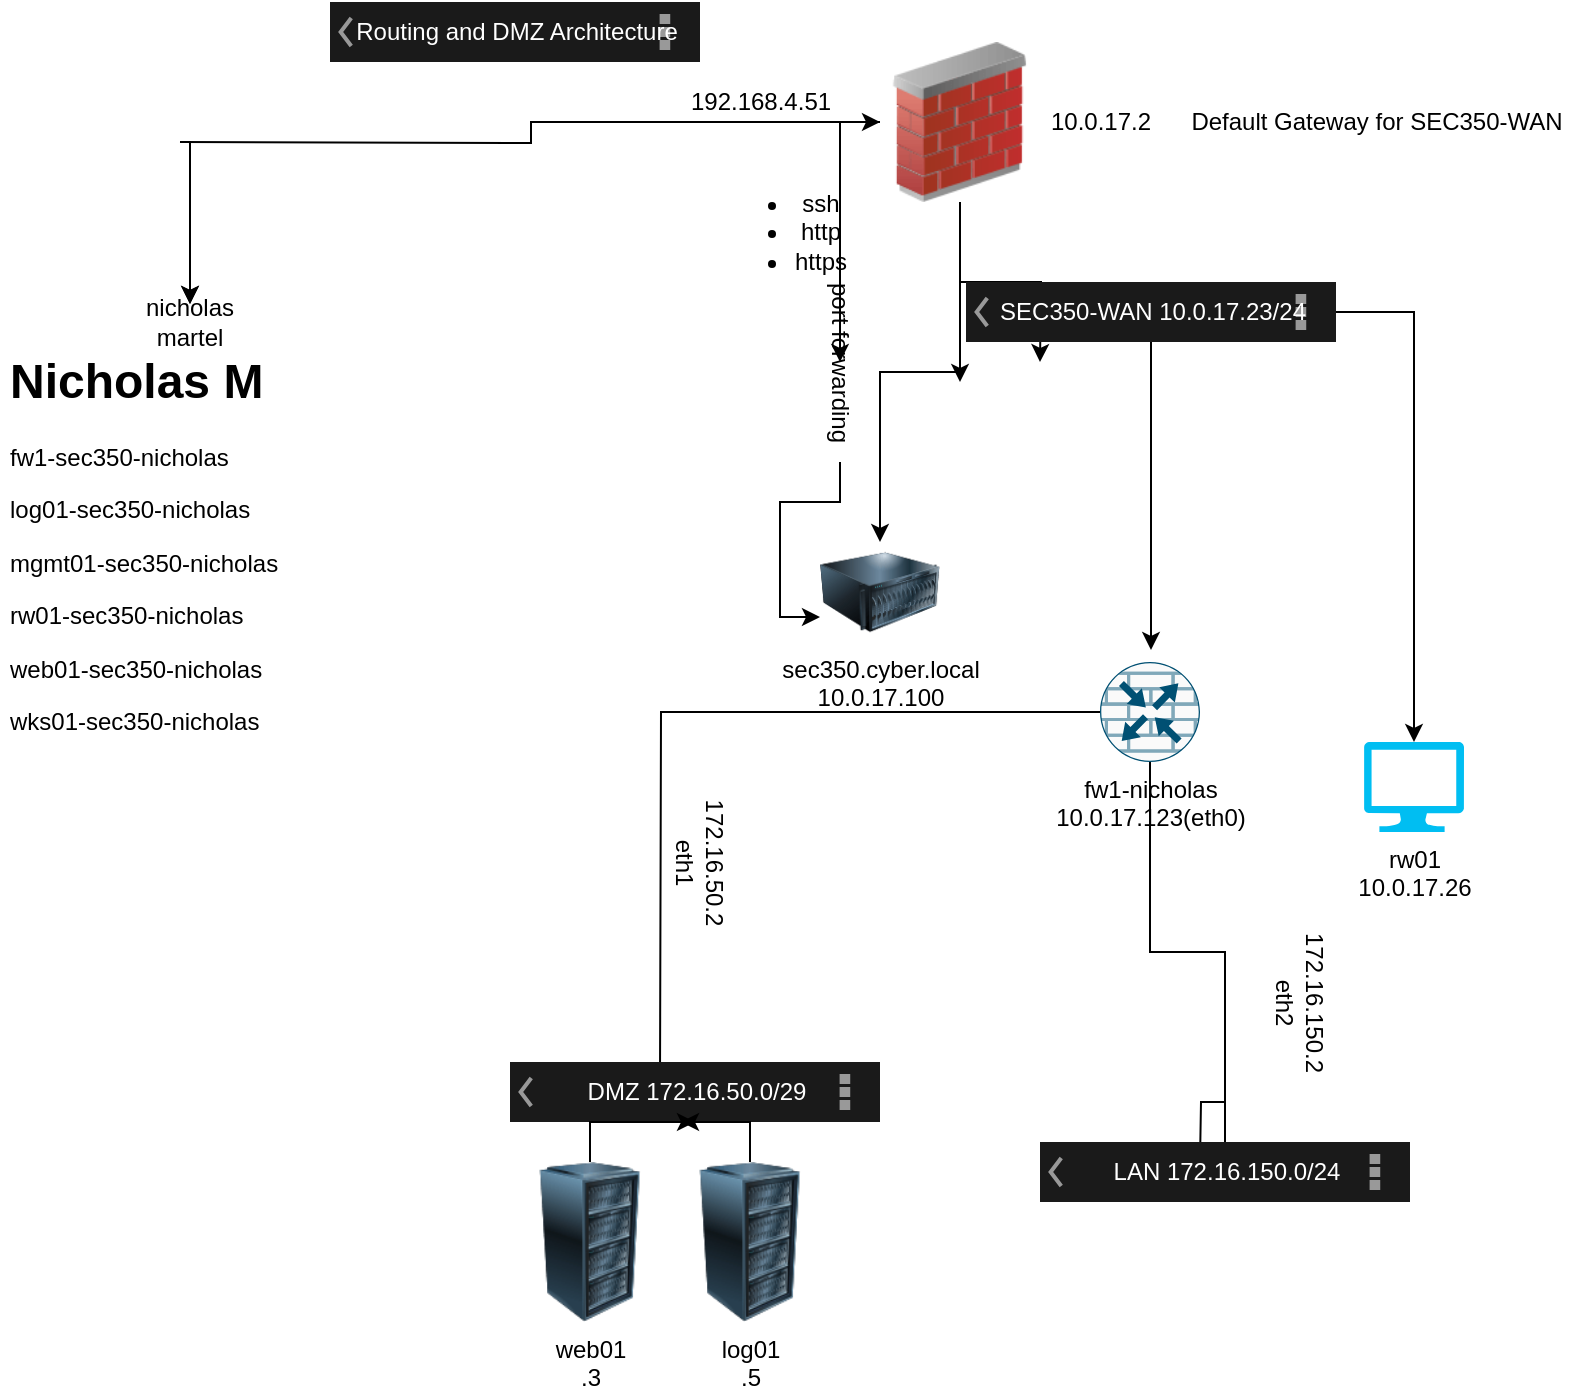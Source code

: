 <mxfile version="15.2.9" type="github">
  <diagram name="Page-1" id="c37626ed-c26b-45fb-9056-f9ebc6bb27b6">
    <mxGraphModel dx="626" dy="388" grid="1" gridSize="10" guides="1" tooltips="1" connect="1" arrows="1" fold="1" page="1" pageScale="1" pageWidth="1100" pageHeight="850" background="none" math="0" shadow="0">
      <root>
        <mxCell id="0" />
        <mxCell id="1" parent="0" />
        <mxCell id="wDkKKj_WRBdSIjTPdhcl-5" value="" style="edgeStyle=orthogonalEdgeStyle;rounded=0;orthogonalLoop=1;jettySize=auto;html=1;" edge="1" parent="1">
          <mxGeometry relative="1" as="geometry">
            <mxPoint x="105" y="80" as="sourcePoint" />
            <mxPoint x="105" y="161" as="targetPoint" />
          </mxGeometry>
        </mxCell>
        <mxCell id="wDkKKj_WRBdSIjTPdhcl-6" value="" style="edgeStyle=orthogonalEdgeStyle;rounded=0;orthogonalLoop=1;jettySize=auto;html=1;" edge="1" parent="1">
          <mxGeometry relative="1" as="geometry">
            <mxPoint x="105" y="80" as="sourcePoint" />
            <mxPoint x="105" y="161" as="targetPoint" />
          </mxGeometry>
        </mxCell>
        <mxCell id="wDkKKj_WRBdSIjTPdhcl-15" style="edgeStyle=orthogonalEdgeStyle;rounded=0;orthogonalLoop=1;jettySize=auto;html=1;" edge="1" parent="1" target="wDkKKj_WRBdSIjTPdhcl-16">
          <mxGeometry relative="1" as="geometry">
            <mxPoint x="470" y="90" as="targetPoint" />
            <mxPoint x="100" y="80" as="sourcePoint" />
          </mxGeometry>
        </mxCell>
        <mxCell id="wDkKKj_WRBdSIjTPdhcl-10" value="nicholas martel" style="text;html=1;strokeColor=none;fillColor=none;align=center;verticalAlign=middle;whiteSpace=wrap;rounded=0;" vertex="1" parent="1">
          <mxGeometry x="85" y="160" width="40" height="20" as="geometry" />
        </mxCell>
        <mxCell id="wDkKKj_WRBdSIjTPdhcl-14" value="&lt;h1&gt;Nicholas M&lt;/h1&gt;&lt;p&gt;fw1-sec350-nicholas&lt;/p&gt;&lt;p&gt;log01-sec350-nicholas&lt;/p&gt;&lt;p&gt;mgmt01-sec350-nicholas&lt;/p&gt;&lt;p&gt;rw01-sec350-nicholas&lt;/p&gt;&lt;p&gt;web01-sec350-nicholas&lt;/p&gt;&lt;p&gt;wks01-sec350-nicholas&lt;/p&gt;" style="text;html=1;strokeColor=none;fillColor=none;spacing=5;spacingTop=-20;whiteSpace=wrap;overflow=hidden;rounded=0;" vertex="1" parent="1">
          <mxGeometry x="10" y="180" width="190" height="220" as="geometry" />
        </mxCell>
        <mxCell id="wDkKKj_WRBdSIjTPdhcl-20" style="edgeStyle=orthogonalEdgeStyle;rounded=0;orthogonalLoop=1;jettySize=auto;html=1;" edge="1" parent="1" source="wDkKKj_WRBdSIjTPdhcl-16">
          <mxGeometry relative="1" as="geometry">
            <mxPoint x="530" y="190" as="targetPoint" />
          </mxGeometry>
        </mxCell>
        <mxCell id="wDkKKj_WRBdSIjTPdhcl-27" style="edgeStyle=orthogonalEdgeStyle;rounded=0;orthogonalLoop=1;jettySize=auto;html=1;" edge="1" parent="1" source="wDkKKj_WRBdSIjTPdhcl-16" target="wDkKKj_WRBdSIjTPdhcl-22">
          <mxGeometry relative="1" as="geometry" />
        </mxCell>
        <mxCell id="wDkKKj_WRBdSIjTPdhcl-28" style="edgeStyle=orthogonalEdgeStyle;rounded=0;orthogonalLoop=1;jettySize=auto;html=1;" edge="1" parent="1" source="wDkKKj_WRBdSIjTPdhcl-16">
          <mxGeometry relative="1" as="geometry">
            <mxPoint x="490" y="200" as="targetPoint" />
          </mxGeometry>
        </mxCell>
        <mxCell id="wDkKKj_WRBdSIjTPdhcl-29" style="edgeStyle=orthogonalEdgeStyle;rounded=0;orthogonalLoop=1;jettySize=auto;html=1;entryX=0.5;entryY=0.5;entryDx=0;entryDy=0;entryPerimeter=0;" edge="1" parent="1" source="wDkKKj_WRBdSIjTPdhcl-16" target="wDkKKj_WRBdSIjTPdhcl-21">
          <mxGeometry relative="1" as="geometry" />
        </mxCell>
        <mxCell id="wDkKKj_WRBdSIjTPdhcl-16" value="" style="image;html=1;image=img/lib/clip_art/networking/Firewall_02_128x128.png" vertex="1" parent="1">
          <mxGeometry x="450" y="30" width="80" height="80" as="geometry" />
        </mxCell>
        <mxCell id="wDkKKj_WRBdSIjTPdhcl-17" value="192.168.4.51" style="text;html=1;align=center;verticalAlign=middle;resizable=0;points=[];autosize=1;strokeColor=none;fillColor=none;" vertex="1" parent="1">
          <mxGeometry x="345" y="50" width="90" height="20" as="geometry" />
        </mxCell>
        <mxCell id="wDkKKj_WRBdSIjTPdhcl-18" value="&lt;ul&gt;&lt;li&gt;ssh&lt;/li&gt;&lt;li&gt;http&lt;/li&gt;&lt;li&gt;https&lt;/li&gt;&lt;/ul&gt;" style="text;html=1;align=center;verticalAlign=middle;resizable=0;points=[];autosize=1;strokeColor=none;fillColor=none;" vertex="1" parent="1">
          <mxGeometry x="360" y="90" width="80" height="70" as="geometry" />
        </mxCell>
        <mxCell id="wDkKKj_WRBdSIjTPdhcl-30" style="edgeStyle=orthogonalEdgeStyle;rounded=0;orthogonalLoop=1;jettySize=auto;html=1;entryX=0;entryY=0.75;entryDx=0;entryDy=0;" edge="1" parent="1" source="wDkKKj_WRBdSIjTPdhcl-21" target="wDkKKj_WRBdSIjTPdhcl-22">
          <mxGeometry relative="1" as="geometry" />
        </mxCell>
        <mxCell id="wDkKKj_WRBdSIjTPdhcl-21" value="port forwarding" style="text;html=1;align=center;verticalAlign=middle;resizable=0;points=[];autosize=1;strokeColor=none;fillColor=none;rotation=90;" vertex="1" parent="1">
          <mxGeometry x="380" y="180" width="100" height="20" as="geometry" />
        </mxCell>
        <mxCell id="wDkKKj_WRBdSIjTPdhcl-22" value="sec350.cyber.local&lt;br&gt;10.0.17.100" style="image;html=1;image=img/lib/clip_art/computers/Server_128x128.png" vertex="1" parent="1">
          <mxGeometry x="420" y="280" width="60" height="50" as="geometry" />
        </mxCell>
        <mxCell id="wDkKKj_WRBdSIjTPdhcl-31" style="edgeStyle=orthogonalEdgeStyle;rounded=0;orthogonalLoop=1;jettySize=auto;html=1;" edge="1" parent="1" source="wDkKKj_WRBdSIjTPdhcl-26">
          <mxGeometry relative="1" as="geometry">
            <mxPoint x="585.5" y="334" as="targetPoint" />
          </mxGeometry>
        </mxCell>
        <mxCell id="wDkKKj_WRBdSIjTPdhcl-41" style="edgeStyle=orthogonalEdgeStyle;rounded=0;orthogonalLoop=1;jettySize=auto;html=1;" edge="1" parent="1" source="wDkKKj_WRBdSIjTPdhcl-26" target="wDkKKj_WRBdSIjTPdhcl-39">
          <mxGeometry relative="1" as="geometry" />
        </mxCell>
        <mxCell id="wDkKKj_WRBdSIjTPdhcl-26" value="SEC350-WAN 10.0.17.23/24" style="strokeWidth=1;html=1;shadow=0;dashed=0;shape=mxgraph.android.action_bar;fillColor=#1A1A1A;strokeColor=#c0c0c0;strokeWidth=2;fontColor=#FFFFFF;" vertex="1" parent="1">
          <mxGeometry x="493" y="150" width="185" height="30" as="geometry" />
        </mxCell>
        <mxCell id="wDkKKj_WRBdSIjTPdhcl-37" style="edgeStyle=orthogonalEdgeStyle;rounded=0;orthogonalLoop=1;jettySize=auto;html=1;" edge="1" parent="1" source="wDkKKj_WRBdSIjTPdhcl-36">
          <mxGeometry relative="1" as="geometry">
            <mxPoint x="340" y="550.879" as="targetPoint" />
          </mxGeometry>
        </mxCell>
        <mxCell id="wDkKKj_WRBdSIjTPdhcl-40" style="edgeStyle=orthogonalEdgeStyle;rounded=0;orthogonalLoop=1;jettySize=auto;html=1;startArrow=none;" edge="1" parent="1" source="wDkKKj_WRBdSIjTPdhcl-42">
          <mxGeometry relative="1" as="geometry">
            <mxPoint x="610" y="590" as="targetPoint" />
          </mxGeometry>
        </mxCell>
        <mxCell id="wDkKKj_WRBdSIjTPdhcl-36" value="fw1-nicholas&lt;br&gt;10.0.17.123(eth0)" style="sketch=0;points=[[0.5,0,0],[1,0.5,0],[0.5,1,0],[0,0.5,0],[0.145,0.145,0],[0.856,0.145,0],[0.855,0.856,0],[0.145,0.855,0]];verticalLabelPosition=bottom;html=1;verticalAlign=top;aspect=fixed;align=center;pointerEvents=1;shape=mxgraph.cisco19.rect;prIcon=router_with_firewall;fillColor=#FAFAFA;strokeColor=#005073;" vertex="1" parent="1">
          <mxGeometry x="560" y="340" width="50" height="50" as="geometry" />
        </mxCell>
        <mxCell id="wDkKKj_WRBdSIjTPdhcl-39" value="rw01&lt;br&gt;10.0.17.26" style="verticalLabelPosition=bottom;html=1;verticalAlign=top;align=center;strokeColor=none;fillColor=#00BEF2;shape=mxgraph.azure.computer;pointerEvents=1;" vertex="1" parent="1">
          <mxGeometry x="692" y="380" width="50" height="45" as="geometry" />
        </mxCell>
        <mxCell id="wDkKKj_WRBdSIjTPdhcl-42" value="LAN 172.16.150.0/24" style="strokeWidth=1;html=1;shadow=0;dashed=0;shape=mxgraph.android.action_bar;fillColor=#1A1A1A;strokeColor=#c0c0c0;strokeWidth=2;fontColor=#FFFFFF;" vertex="1" parent="1">
          <mxGeometry x="530" y="580" width="185" height="30" as="geometry" />
        </mxCell>
        <mxCell id="wDkKKj_WRBdSIjTPdhcl-43" value="" style="edgeStyle=orthogonalEdgeStyle;rounded=0;orthogonalLoop=1;jettySize=auto;html=1;endArrow=none;" edge="1" parent="1" source="wDkKKj_WRBdSIjTPdhcl-36" target="wDkKKj_WRBdSIjTPdhcl-42">
          <mxGeometry relative="1" as="geometry">
            <mxPoint x="610" y="590" as="targetPoint" />
            <mxPoint x="585" y="390" as="sourcePoint" />
          </mxGeometry>
        </mxCell>
        <mxCell id="wDkKKj_WRBdSIjTPdhcl-44" value="DMZ 172.16.50.0/29" style="strokeWidth=1;html=1;shadow=0;dashed=0;shape=mxgraph.android.action_bar;fillColor=#1A1A1A;strokeColor=#c0c0c0;strokeWidth=2;fontColor=#FFFFFF;" vertex="1" parent="1">
          <mxGeometry x="265" y="540" width="185" height="30" as="geometry" />
        </mxCell>
        <mxCell id="wDkKKj_WRBdSIjTPdhcl-51" style="edgeStyle=orthogonalEdgeStyle;rounded=0;orthogonalLoop=1;jettySize=auto;html=1;" edge="1" parent="1" source="wDkKKj_WRBdSIjTPdhcl-45" target="wDkKKj_WRBdSIjTPdhcl-44">
          <mxGeometry relative="1" as="geometry" />
        </mxCell>
        <mxCell id="wDkKKj_WRBdSIjTPdhcl-45" value="web01&lt;br&gt;.3" style="image;html=1;image=img/lib/clip_art/computers/Server_Rack_128x128.png" vertex="1" parent="1">
          <mxGeometry x="265" y="590" width="80" height="80" as="geometry" />
        </mxCell>
        <mxCell id="wDkKKj_WRBdSIjTPdhcl-52" style="edgeStyle=orthogonalEdgeStyle;rounded=0;orthogonalLoop=1;jettySize=auto;html=1;" edge="1" parent="1" source="wDkKKj_WRBdSIjTPdhcl-46">
          <mxGeometry relative="1" as="geometry">
            <mxPoint x="350" y="570" as="targetPoint" />
          </mxGeometry>
        </mxCell>
        <mxCell id="wDkKKj_WRBdSIjTPdhcl-46" value="log01&lt;br&gt;.5" style="image;html=1;image=img/lib/clip_art/computers/Server_Rack_128x128.png" vertex="1" parent="1">
          <mxGeometry x="345" y="590" width="80" height="80" as="geometry" />
        </mxCell>
        <mxCell id="wDkKKj_WRBdSIjTPdhcl-47" value="172.16.50.2&lt;br&gt;eth1" style="text;html=1;align=center;verticalAlign=middle;resizable=0;points=[];autosize=1;strokeColor=none;fillColor=none;rotation=90;" vertex="1" parent="1">
          <mxGeometry x="320" y="425" width="80" height="30" as="geometry" />
        </mxCell>
        <mxCell id="wDkKKj_WRBdSIjTPdhcl-48" value="172.16.150.2&lt;br&gt;eth2" style="text;html=1;align=center;verticalAlign=middle;resizable=0;points=[];autosize=1;strokeColor=none;fillColor=none;rotation=90;" vertex="1" parent="1">
          <mxGeometry x="615" y="495" width="90" height="30" as="geometry" />
        </mxCell>
        <mxCell id="wDkKKj_WRBdSIjTPdhcl-49" value="Default Gateway for SEC350-WAN" style="text;html=1;align=center;verticalAlign=middle;resizable=0;points=[];autosize=1;strokeColor=none;fillColor=none;" vertex="1" parent="1">
          <mxGeometry x="598" y="60" width="200" height="20" as="geometry" />
        </mxCell>
        <mxCell id="wDkKKj_WRBdSIjTPdhcl-50" value="10.0.17.2" style="text;html=1;align=center;verticalAlign=middle;resizable=0;points=[];autosize=1;strokeColor=none;fillColor=none;" vertex="1" parent="1">
          <mxGeometry x="525" y="60" width="70" height="20" as="geometry" />
        </mxCell>
        <mxCell id="wDkKKj_WRBdSIjTPdhcl-53" value="Routing and DMZ Architecture" style="strokeWidth=1;html=1;shadow=0;dashed=0;shape=mxgraph.android.action_bar;fillColor=#1A1A1A;strokeColor=#c0c0c0;strokeWidth=2;fontColor=#FFFFFF;" vertex="1" parent="1">
          <mxGeometry x="175" y="10" width="185" height="30" as="geometry" />
        </mxCell>
      </root>
    </mxGraphModel>
  </diagram>
</mxfile>
